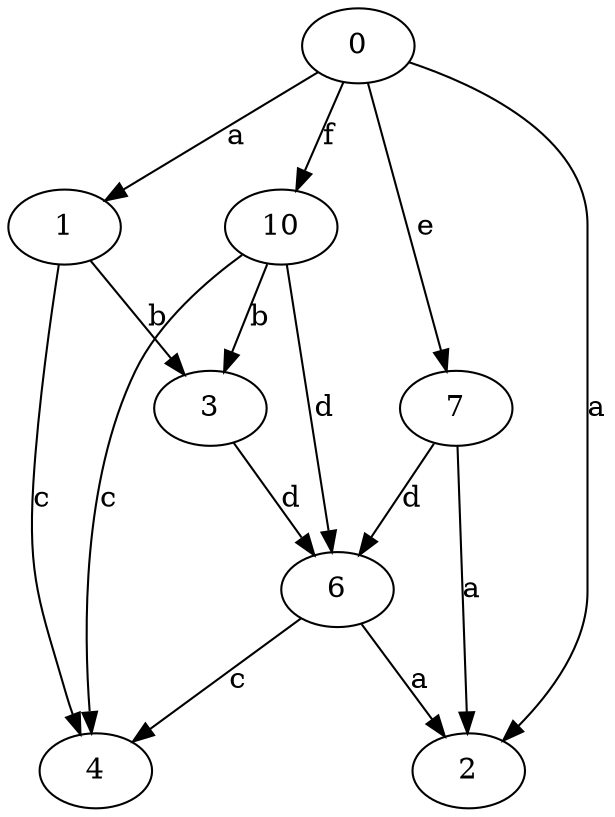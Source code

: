 strict digraph  {
1;
2;
3;
4;
6;
7;
0;
10;
1 -> 3  [label=b];
1 -> 4  [label=c];
3 -> 6  [label=d];
6 -> 2  [label=a];
6 -> 4  [label=c];
7 -> 2  [label=a];
7 -> 6  [label=d];
0 -> 1  [label=a];
0 -> 2  [label=a];
0 -> 7  [label=e];
0 -> 10  [label=f];
10 -> 3  [label=b];
10 -> 4  [label=c];
10 -> 6  [label=d];
}
